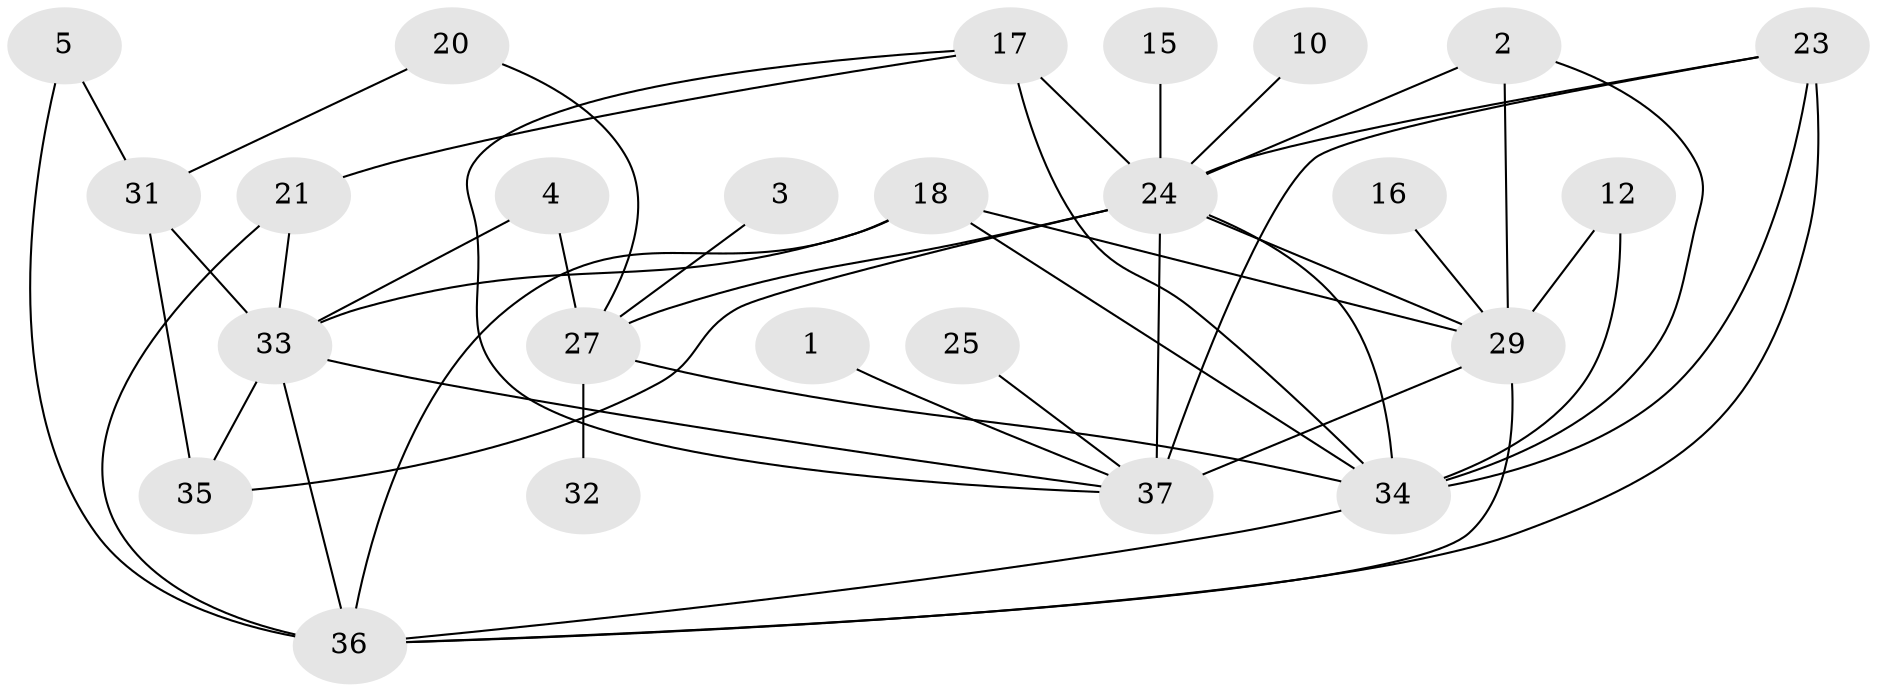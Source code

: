 // original degree distribution, {4: 0.09917355371900827, 1: 0.2727272727272727, 2: 0.2644628099173554, 6: 0.04132231404958678, 5: 0.08264462809917356, 3: 0.1652892561983471, 7: 0.008264462809917356, 0: 0.06611570247933884}
// Generated by graph-tools (version 1.1) at 2025/35/03/04/25 23:35:44]
// undirected, 25 vertices, 46 edges
graph export_dot {
  node [color=gray90,style=filled];
  1;
  2;
  3;
  4;
  5;
  10;
  12;
  15;
  16;
  17;
  18;
  20;
  21;
  23;
  24;
  25;
  27;
  29;
  31;
  32;
  33;
  34;
  35;
  36;
  37;
  1 -- 37 [weight=1.0];
  2 -- 24 [weight=1.0];
  2 -- 29 [weight=2.0];
  2 -- 34 [weight=1.0];
  3 -- 27 [weight=1.0];
  4 -- 27 [weight=1.0];
  4 -- 33 [weight=2.0];
  5 -- 31 [weight=1.0];
  5 -- 36 [weight=1.0];
  10 -- 24 [weight=1.0];
  12 -- 29 [weight=1.0];
  12 -- 34 [weight=1.0];
  15 -- 24 [weight=1.0];
  16 -- 29 [weight=1.0];
  17 -- 21 [weight=1.0];
  17 -- 24 [weight=1.0];
  17 -- 34 [weight=2.0];
  17 -- 37 [weight=1.0];
  18 -- 29 [weight=1.0];
  18 -- 33 [weight=1.0];
  18 -- 34 [weight=1.0];
  18 -- 36 [weight=1.0];
  20 -- 27 [weight=1.0];
  20 -- 31 [weight=1.0];
  21 -- 33 [weight=1.0];
  21 -- 36 [weight=2.0];
  23 -- 24 [weight=2.0];
  23 -- 34 [weight=3.0];
  23 -- 36 [weight=1.0];
  23 -- 37 [weight=1.0];
  24 -- 27 [weight=1.0];
  24 -- 29 [weight=2.0];
  24 -- 34 [weight=1.0];
  24 -- 35 [weight=1.0];
  24 -- 37 [weight=2.0];
  25 -- 37 [weight=1.0];
  27 -- 32 [weight=1.0];
  27 -- 34 [weight=1.0];
  29 -- 36 [weight=1.0];
  29 -- 37 [weight=3.0];
  31 -- 33 [weight=1.0];
  31 -- 35 [weight=1.0];
  33 -- 35 [weight=1.0];
  33 -- 36 [weight=1.0];
  33 -- 37 [weight=1.0];
  34 -- 36 [weight=1.0];
}
